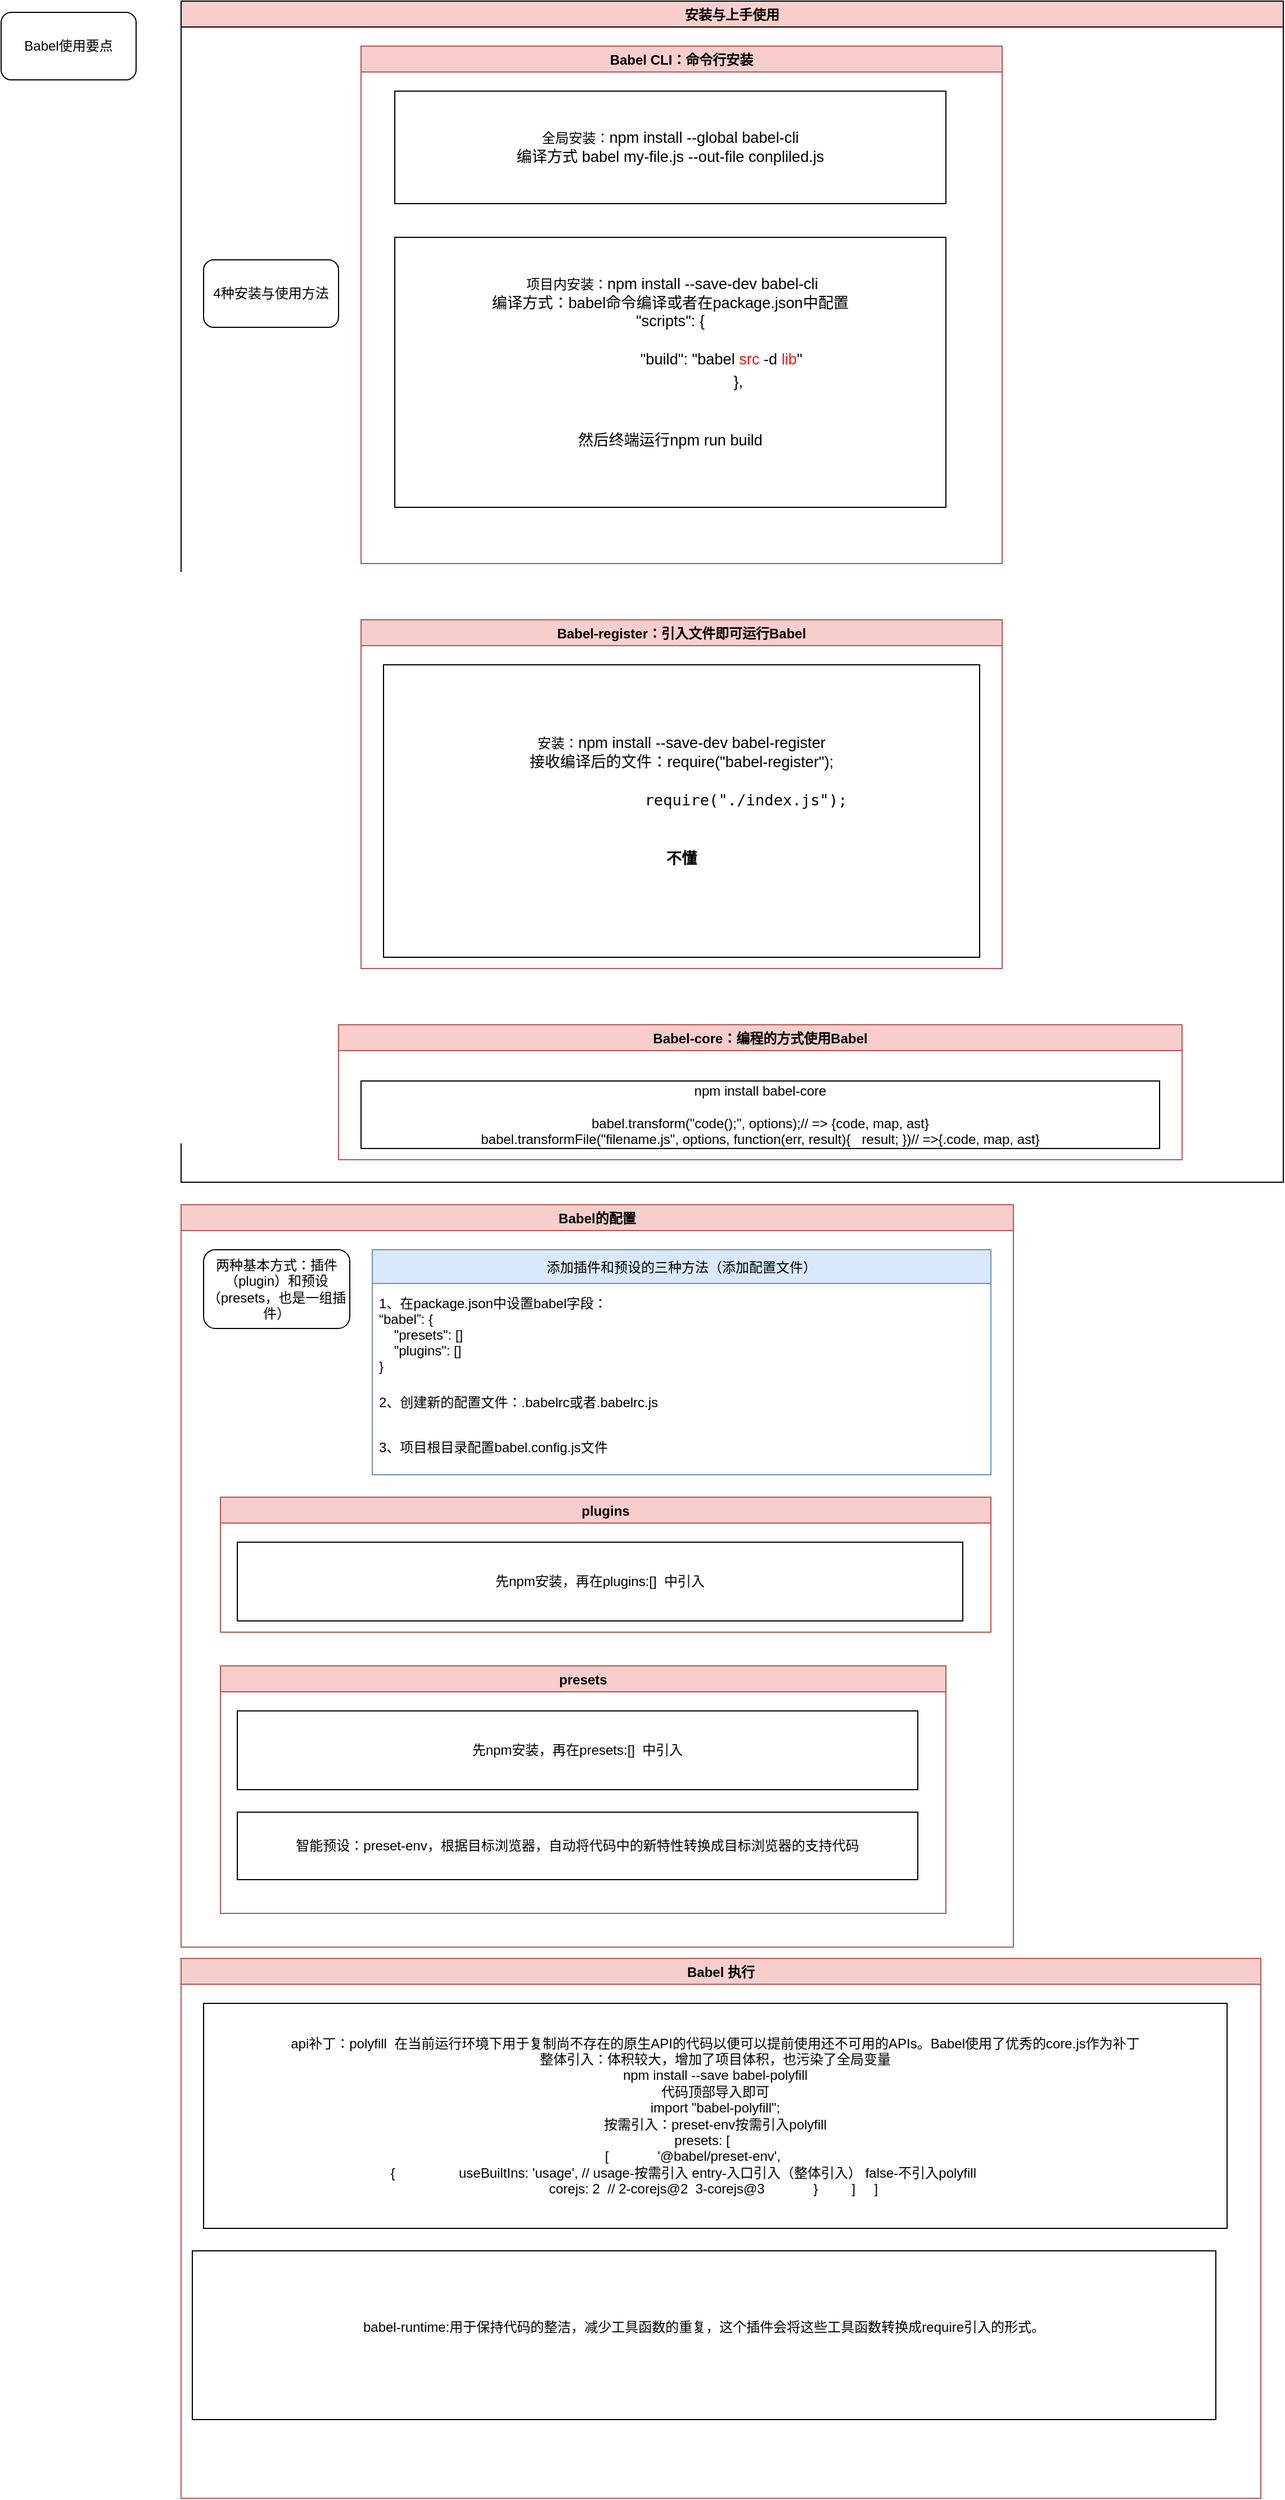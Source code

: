 <mxfile version="16.5.1" type="device"><diagram id="jrZalcyl1i_Bzs88Pjax" name="第 1 页"><mxGraphModel dx="1135" dy="875" grid="1" gridSize="10" guides="1" tooltips="1" connect="1" arrows="1" fold="1" page="1" pageScale="1" pageWidth="400" pageHeight="400" math="0" shadow="0"><root><mxCell id="0"/><mxCell id="1" parent="0"/><mxCell id="6b3CNxDfb2vQd1uA2pjh-1" value="Babel使用要点" style="rounded=1;whiteSpace=wrap;html=1;" parent="1" vertex="1"><mxGeometry x="20" y="20" width="120" height="60" as="geometry"/></mxCell><mxCell id="6b3CNxDfb2vQd1uA2pjh-2" value="安装与上手使用" style="swimlane;fillColor=#f8cecc;strokeColor=#000000;swimlaneFillColor=default;" parent="1" vertex="1"><mxGeometry x="180" y="10" width="980" height="1050" as="geometry"/></mxCell><mxCell id="6b3CNxDfb2vQd1uA2pjh-3" value="4种安装与使用方法" style="rounded=1;whiteSpace=wrap;html=1;" parent="6b3CNxDfb2vQd1uA2pjh-2" vertex="1"><mxGeometry x="20" y="230" width="120" height="60" as="geometry"/></mxCell><mxCell id="6b3CNxDfb2vQd1uA2pjh-10" value="Babel CLI：命令行安装" style="swimlane;fillColor=#f8cecc;strokeColor=#b85450;" parent="6b3CNxDfb2vQd1uA2pjh-2" vertex="1"><mxGeometry x="160" y="40" width="570" height="460" as="geometry"/></mxCell><mxCell id="6b3CNxDfb2vQd1uA2pjh-11" value="全局安装：&lt;span style=&quot;font-family: , , &amp;#34;sf mono&amp;#34; , &amp;#34;menlo&amp;#34; , &amp;#34;consolas&amp;#34; , &amp;#34;liberation mono&amp;#34; , monospace ; font-size: 13.6px&quot;&gt;npm install --global babel-cli&lt;br&gt;编译方式 babel my-file.js --out-file conpliled.js&lt;br&gt;&lt;/span&gt;" style="rounded=0;whiteSpace=wrap;html=1;" parent="6b3CNxDfb2vQd1uA2pjh-10" vertex="1"><mxGeometry x="30" y="40" width="490" height="100" as="geometry"/></mxCell><mxCell id="6b3CNxDfb2vQd1uA2pjh-12" value="&amp;nbsp;项目内安装：&lt;span style=&quot;font-family: , , &amp;#34;sf mono&amp;#34; , &amp;#34;menlo&amp;#34; , &amp;#34;consolas&amp;#34; , &amp;#34;liberation mono&amp;#34; , monospace ; font-size: 13.6px&quot;&gt;npm install --save-dev babel-cli&lt;br&gt;编译方式：babel命令编译或者在package.json中配置&lt;br&gt;&lt;/span&gt;&lt;span style=&quot;font-family: , , &amp;#34;sf mono&amp;#34; , &amp;#34;menlo&amp;#34; , &amp;#34;consolas&amp;#34; , &amp;#34;liberation mono&amp;#34; , monospace ; font-size: 13.6px&quot;&gt;&quot;scripts&quot;: {&lt;/span&gt;&lt;pre style=&quot;box-sizing: border-box ; font-family: , , &amp;#34;sf mono&amp;#34; , &amp;#34;menlo&amp;#34; , &amp;#34;consolas&amp;#34; , &amp;#34;liberation mono&amp;#34; , monospace ; font-size: 13.6px ; margin-top: 0px ; margin-bottom: 0px ; overflow-wrap: normal ; padding: 16px ; overflow: auto ; line-height: 1.45 ; border-radius: 6px ; word-break: normal&quot;&gt;&lt;font face=&quot;Helvetica&quot;&gt;&lt;span class=&quot;pl-mi1&quot; style=&quot;box-sizing: border-box&quot;&gt;     &lt;span style=&quot;white-space: pre&quot;&gt;&#9;&lt;/span&gt;&lt;span style=&quot;white-space: pre&quot;&gt;&#9;&lt;/span&gt;&lt;span style=&quot;white-space: pre&quot;&gt;&#9;&lt;/span&gt;&quot;build&quot;: &quot;babel &lt;font color=&quot;#ff1212&quot;&gt;src&lt;/font&gt; -d &lt;font color=&quot;#ff1212&quot;&gt;lib&lt;/font&gt;&quot;&lt;/span&gt;&lt;br&gt;&lt;span class=&quot;pl-mi1&quot; style=&quot;box-sizing: border-box&quot;&gt;   &lt;span style=&quot;white-space: pre&quot;&gt;&#9;&lt;/span&gt;&lt;span style=&quot;white-space: pre&quot;&gt;&#9;&lt;/span&gt;&lt;span style=&quot;white-space: pre&quot;&gt;&#9;&lt;/span&gt;&lt;span style=&quot;white-space: pre&quot;&gt;&#9;&lt;/span&gt;},&lt;/span&gt;&lt;/font&gt;&lt;/pre&gt;&lt;pre style=&quot;box-sizing: border-box ; font-family: , , &amp;#34;sf mono&amp;#34; , &amp;#34;menlo&amp;#34; , &amp;#34;consolas&amp;#34; , &amp;#34;liberation mono&amp;#34; , monospace ; font-size: 13.6px ; margin-top: 0px ; margin-bottom: 0px ; overflow-wrap: normal ; padding: 16px ; overflow: auto ; line-height: 1.45 ; border-radius: 6px ; word-break: normal&quot;&gt;&lt;font face=&quot;Helvetica&quot;&gt;&lt;span class=&quot;pl-mi1&quot; style=&quot;box-sizing: border-box&quot;&gt;然后终端运行npm run build&lt;/span&gt;&lt;/font&gt;&lt;/pre&gt;" style="whiteSpace=wrap;html=1;fontColor=#000000;" parent="6b3CNxDfb2vQd1uA2pjh-10" vertex="1"><mxGeometry x="30" y="170" width="490" height="240" as="geometry"/></mxCell><mxCell id="6b3CNxDfb2vQd1uA2pjh-13" value="Babel-register：引入文件即可运行Babel" style="swimlane;fontFamily=Helvetica;fillColor=#f8cecc;strokeColor=#b85450;" parent="6b3CNxDfb2vQd1uA2pjh-2" vertex="1"><mxGeometry x="160" y="550" width="570" height="310" as="geometry"/></mxCell><mxCell id="6b3CNxDfb2vQd1uA2pjh-14" value="&lt;font color=&quot;#000000&quot;&gt;安装：&lt;span style=&quot;font-family: , , &amp;#34;sf mono&amp;#34; , &amp;#34;menlo&amp;#34; , &amp;#34;consolas&amp;#34; , &amp;#34;liberation mono&amp;#34; , monospace ; font-size: 13.6px&quot;&gt;npm install --save-dev babel-register&lt;br&gt;接收编译后的文件：&lt;/span&gt;&lt;span class=&quot;pl-en&quot; style=&quot;font-family: , , &amp;#34;sf mono&amp;#34; , &amp;#34;menlo&amp;#34; , &amp;#34;consolas&amp;#34; , &amp;#34;liberation mono&amp;#34; , monospace ; font-size: 13.6px ; box-sizing: border-box&quot;&gt;require&lt;/span&gt;&lt;span class=&quot;pl-kos&quot; style=&quot;font-family: , , &amp;#34;sf mono&amp;#34; , &amp;#34;menlo&amp;#34; , &amp;#34;consolas&amp;#34; , &amp;#34;liberation mono&amp;#34; , monospace ; font-size: 13.6px ; box-sizing: border-box&quot;&gt;(&lt;/span&gt;&lt;span class=&quot;pl-s&quot; style=&quot;font-family: , , &amp;#34;sf mono&amp;#34; , &amp;#34;menlo&amp;#34; , &amp;#34;consolas&amp;#34; , &amp;#34;liberation mono&amp;#34; , monospace ; font-size: 13.6px ; box-sizing: border-box&quot;&gt;&quot;babel-register&quot;&lt;/span&gt;&lt;span class=&quot;pl-kos&quot; style=&quot;font-family: , , &amp;#34;sf mono&amp;#34; , &amp;#34;menlo&amp;#34; , &amp;#34;consolas&amp;#34; , &amp;#34;liberation mono&amp;#34; , monospace ; font-size: 13.6px ; box-sizing: border-box&quot;&gt;)&lt;/span&gt;&lt;span class=&quot;pl-kos&quot; style=&quot;font-family: , , &amp;#34;sf mono&amp;#34; , &amp;#34;menlo&amp;#34; , &amp;#34;consolas&amp;#34; , &amp;#34;liberation mono&amp;#34; , monospace ; font-size: 13.6px ; box-sizing: border-box&quot;&gt;;&lt;/span&gt;&lt;/font&gt;&lt;pre style=&quot;box-sizing: border-box ; font-family: , , &amp;#34;sf mono&amp;#34; , &amp;#34;menlo&amp;#34; , &amp;#34;consolas&amp;#34; , &amp;#34;liberation mono&amp;#34; , monospace ; font-size: 13.6px ; margin-top: 0px ; margin-bottom: 0px ; overflow-wrap: normal ; padding: 16px ; overflow: auto ; line-height: 1.45 ; border-radius: 6px ; word-break: normal&quot;&gt;&lt;font color=&quot;#000000&quot;&gt;&lt;span class=&quot;pl-en&quot; style=&quot;box-sizing: border-box&quot;&gt;&lt;span style=&quot;white-space: pre&quot;&gt;&#9;&lt;/span&gt;      require&lt;/span&gt;&lt;span class=&quot;pl-kos&quot; style=&quot;box-sizing: border-box&quot;&gt;(&lt;/span&gt;&lt;span class=&quot;pl-s&quot; style=&quot;box-sizing: border-box&quot;&gt;&quot;./index.js&quot;&lt;/span&gt;&lt;span class=&quot;pl-kos&quot; style=&quot;box-sizing: border-box&quot;&gt;)&lt;/span&gt;&lt;span class=&quot;pl-kos&quot; style=&quot;box-sizing: border-box&quot;&gt;;&lt;/span&gt;&lt;/font&gt;&lt;/pre&gt;&lt;pre style=&quot;box-sizing: border-box ; font-family: , , &amp;#34;sf mono&amp;#34; , &amp;#34;menlo&amp;#34; , &amp;#34;consolas&amp;#34; , &amp;#34;liberation mono&amp;#34; , monospace ; font-size: 13.6px ; margin-top: 0px ; margin-bottom: 0px ; overflow-wrap: normal ; padding: 16px ; overflow: auto ; line-height: 1.45 ; border-radius: 6px ; word-break: normal&quot;&gt;&lt;font color=&quot;#000000&quot;&gt;&lt;span class=&quot;pl-kos&quot; style=&quot;box-sizing: border-box&quot;&gt;&lt;b&gt;不懂&lt;/b&gt;&lt;/span&gt;&lt;/font&gt;&lt;/pre&gt;" style="whiteSpace=wrap;html=1;fontFamily=Helvetica;fontColor=#FF1212;strokeColor=#000000;" parent="6b3CNxDfb2vQd1uA2pjh-13" vertex="1"><mxGeometry x="20" y="40" width="530" height="260" as="geometry"/></mxCell><mxCell id="6b3CNxDfb2vQd1uA2pjh-15" value="Babel-core：编程的方式使用Babel" style="swimlane;fontFamily=Helvetica;strokeColor=#b85450;fillColor=#f8cecc;" parent="6b3CNxDfb2vQd1uA2pjh-2" vertex="1"><mxGeometry x="140" y="910" width="750" height="120" as="geometry"/></mxCell><mxCell id="6b3CNxDfb2vQd1uA2pjh-16" value="npm install babel-core&lt;br&gt;&lt;br&gt;babel.transform(&quot;code();&quot;, options);// =&amp;gt; {code, map, ast}&lt;br&gt;babel.transformFile(&quot;filename.js&quot;, options, function(err, result){&amp;nbsp; &amp;nbsp;result; })// =&amp;gt;{.code, map, ast}" style="whiteSpace=wrap;html=1;fontFamily=Helvetica;fontColor=#000000;strokeColor=#000000;" parent="6b3CNxDfb2vQd1uA2pjh-15" vertex="1"><mxGeometry x="20" y="50" width="710" height="60" as="geometry"/></mxCell><mxCell id="6b3CNxDfb2vQd1uA2pjh-17" value="Babel的配置" style="swimlane;fontFamily=Helvetica;strokeColor=#b85450;fillColor=#f8cecc;swimlaneFillColor=default;" parent="1" vertex="1"><mxGeometry x="180" y="1080" width="740" height="660" as="geometry"/></mxCell><mxCell id="6b3CNxDfb2vQd1uA2pjh-18" value="两种基本方式：插件（plugin）和预设（presets，也是一组插件）" style="rounded=1;whiteSpace=wrap;html=1;fontFamily=Helvetica;fontColor=#000000;strokeColor=#000000;" parent="6b3CNxDfb2vQd1uA2pjh-17" vertex="1"><mxGeometry x="20" y="40" width="130" height="70" as="geometry"/></mxCell><mxCell id="6b3CNxDfb2vQd1uA2pjh-20" value="添加插件和预设的三种方法（添加配置文件）" style="swimlane;fontStyle=0;childLayout=stackLayout;horizontal=1;startSize=30;horizontalStack=0;resizeParent=1;resizeParentMax=0;resizeLast=0;collapsible=1;marginBottom=0;fontFamily=Helvetica;strokeColor=#6c8ebf;fillColor=#dae8fc;swimlaneFillColor=default;" parent="6b3CNxDfb2vQd1uA2pjh-17" vertex="1"><mxGeometry x="170" y="40" width="550" height="200" as="geometry"/></mxCell><mxCell id="6b3CNxDfb2vQd1uA2pjh-21" value="1、在package.json中设置babel字段：&#10;“babel”: {&#10;    &quot;presets&quot;: []&#10;    &quot;plugins&quot;: []&#10;}" style="text;strokeColor=none;fillColor=none;align=left;verticalAlign=middle;spacingLeft=4;spacingRight=4;overflow=hidden;points=[[0,0.5],[1,0.5]];portConstraint=eastwest;rotatable=0;fontFamily=Helvetica;fontColor=#000000;" parent="6b3CNxDfb2vQd1uA2pjh-20" vertex="1"><mxGeometry y="30" width="550" height="90" as="geometry"/></mxCell><mxCell id="6b3CNxDfb2vQd1uA2pjh-22" value="2、创建新的配置文件：.babelrc或者.babelrc.js" style="text;strokeColor=none;fillColor=none;align=left;verticalAlign=middle;spacingLeft=4;spacingRight=4;overflow=hidden;points=[[0,0.5],[1,0.5]];portConstraint=eastwest;rotatable=0;fontFamily=Helvetica;fontColor=#000000;" parent="6b3CNxDfb2vQd1uA2pjh-20" vertex="1"><mxGeometry y="120" width="550" height="30" as="geometry"/></mxCell><mxCell id="6b3CNxDfb2vQd1uA2pjh-23" value="3、项目根目录配置babel.config.js文件" style="text;strokeColor=none;fillColor=none;align=left;verticalAlign=middle;spacingLeft=4;spacingRight=4;overflow=hidden;points=[[0,0.5],[1,0.5]];portConstraint=eastwest;rotatable=0;fontFamily=Helvetica;fontColor=#000000;" parent="6b3CNxDfb2vQd1uA2pjh-20" vertex="1"><mxGeometry y="150" width="550" height="50" as="geometry"/></mxCell><mxCell id="6b3CNxDfb2vQd1uA2pjh-25" value="plugins" style="swimlane;fontFamily=Helvetica;strokeColor=#b85450;fillColor=#f8cecc;" parent="6b3CNxDfb2vQd1uA2pjh-17" vertex="1"><mxGeometry x="35" y="260" width="685" height="120" as="geometry"/></mxCell><mxCell id="6b3CNxDfb2vQd1uA2pjh-27" value="先npm安装，再在plugins:[]&amp;nbsp; 中引入" style="rounded=0;whiteSpace=wrap;html=1;fontFamily=Helvetica;fontColor=#000000;strokeColor=#000000;fillColor=default;gradientColor=none;" parent="6b3CNxDfb2vQd1uA2pjh-25" vertex="1"><mxGeometry x="15" y="40" width="645" height="70" as="geometry"/></mxCell><mxCell id="SlfGKsCsMxE4OEkOX2ZZ-1" value="presets" style="swimlane;fillColor=#f8cecc;strokeColor=#b85450;" parent="6b3CNxDfb2vQd1uA2pjh-17" vertex="1"><mxGeometry x="35" y="410" width="645" height="220" as="geometry"/></mxCell><mxCell id="SlfGKsCsMxE4OEkOX2ZZ-2" value="先npm安装，再在presets:[]&amp;nbsp; 中引入" style="rounded=0;whiteSpace=wrap;html=1;" parent="SlfGKsCsMxE4OEkOX2ZZ-1" vertex="1"><mxGeometry x="15" y="40" width="605" height="70" as="geometry"/></mxCell><mxCell id="SlfGKsCsMxE4OEkOX2ZZ-4" value="智能预设：preset-env，根据目标浏览器，自动将代码中的新特性转换成目标浏览器的支持代码" style="rounded=0;whiteSpace=wrap;html=1;" parent="SlfGKsCsMxE4OEkOX2ZZ-1" vertex="1"><mxGeometry x="15" y="130" width="605" height="60" as="geometry"/></mxCell><mxCell id="5ZnwGqZVp78nXfd-qeR5-1" value="Babel 执行" style="swimlane;fillColor=#f8cecc;strokeColor=#b85450;" vertex="1" parent="1"><mxGeometry x="180" y="1750" width="960" height="480" as="geometry"/></mxCell><mxCell id="5ZnwGqZVp78nXfd-qeR5-2" value="api补丁：polyfill&amp;nbsp; 在当前运行环境下用于复制尚不存在的原生API的代码以便可以提前使用还不可用的APIs。Babel使用了优秀的core.js作为补丁&lt;br&gt;整体引入：体积较大，增加了项目体积，也污染了全局变量&lt;br&gt;npm install --save babel-polyfill&lt;br&gt;代码顶部导入即可&lt;br&gt;import &quot;babel-polyfill&quot;;&lt;br&gt;按需引入：preset-env按需引入polyfill&lt;br&gt;presets: [&amp;nbsp; &amp;nbsp; &amp;nbsp; &amp;nbsp; &lt;br&gt;&amp;nbsp;[&amp;nbsp; &amp;nbsp; &amp;nbsp; &amp;nbsp; &amp;nbsp; &amp;nbsp; &amp;nbsp;'@babel/preset-env',&amp;nbsp; &amp;nbsp; &amp;nbsp; &amp;nbsp; &amp;nbsp; &amp;nbsp; &amp;nbsp;&lt;br&gt;{&amp;nbsp; &amp;nbsp; &amp;nbsp; &amp;nbsp; &amp;nbsp; &amp;nbsp; &amp;nbsp; &amp;nbsp; &amp;nbsp;useBuiltIns: 'usage', // usage-按需引入 entry-入口引入（整体引入） false-不引入polyfill&amp;nbsp; &amp;nbsp; &amp;nbsp; &amp;nbsp; &amp;nbsp; &amp;nbsp; &amp;nbsp; &amp;nbsp; &amp;nbsp;&lt;br&gt;corejs: 2&amp;nbsp; // 2-corejs@2&amp;nbsp; 3-corejs@3&amp;nbsp; &amp;nbsp; &amp;nbsp; &amp;nbsp; &amp;nbsp; &amp;nbsp; &amp;nbsp;}&amp;nbsp; &amp;nbsp; &amp;nbsp; &amp;nbsp; &amp;nbsp;]&amp;nbsp; &amp;nbsp; &amp;nbsp;]&amp;nbsp;&lt;br&gt;" style="rounded=0;whiteSpace=wrap;html=1;" vertex="1" parent="5ZnwGqZVp78nXfd-qeR5-1"><mxGeometry x="20" y="40" width="910" height="200" as="geometry"/></mxCell><mxCell id="5ZnwGqZVp78nXfd-qeR5-3" value="babel-runtime:用于保持代码的整洁，减少工具函数的重复，这个插件会将这些工具函数转换成require引入的形式。&lt;br&gt;&amp;nbsp;" style="rounded=0;whiteSpace=wrap;html=1;" vertex="1" parent="5ZnwGqZVp78nXfd-qeR5-1"><mxGeometry x="10" y="260" width="910" height="150" as="geometry"/></mxCell></root></mxGraphModel></diagram></mxfile>